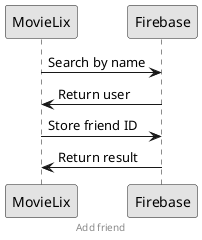 @startuml

skinparam componentStyle uml2
skinparam monochrome true

footer Add friend

MovieLix -> Firebase : Search by name
Firebase -> MovieLix : Return user
MovieLix -> Firebase : Store friend ID
Firebase -> MovieLix : Return result

@enduml
